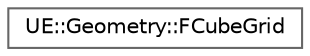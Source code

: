 digraph "Graphical Class Hierarchy"
{
 // INTERACTIVE_SVG=YES
 // LATEX_PDF_SIZE
  bgcolor="transparent";
  edge [fontname=Helvetica,fontsize=10,labelfontname=Helvetica,labelfontsize=10];
  node [fontname=Helvetica,fontsize=10,shape=box,height=0.2,width=0.4];
  rankdir="LR";
  Node0 [id="Node000000",label="UE::Geometry::FCubeGrid",height=0.2,width=0.4,color="grey40", fillcolor="white", style="filled",URL="$df/d6b/classUE_1_1Geometry_1_1FCubeGrid.html",tooltip="Class representing an adjustable and resizable power-of-two grid in which faces can be selected."];
}
